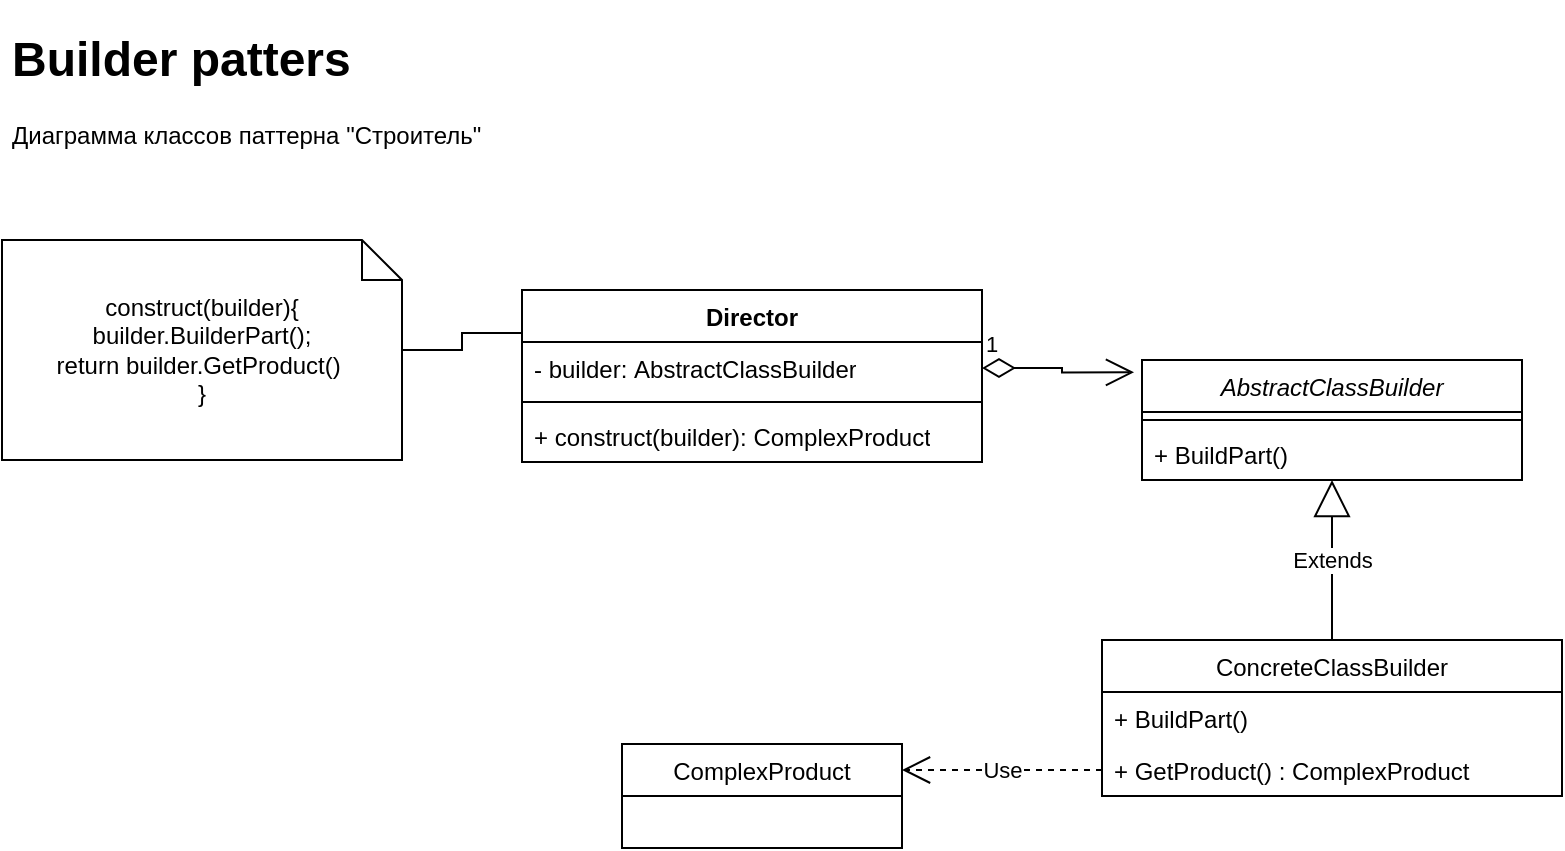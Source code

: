 <mxfile version="22.1.2" type="device">
  <diagram id="C5RBs43oDa-KdzZeNtuy" name="Page-1">
    <mxGraphModel dx="1020" dy="504" grid="1" gridSize="10" guides="1" tooltips="1" connect="1" arrows="1" fold="1" page="1" pageScale="1" pageWidth="827" pageHeight="1169" math="0" shadow="0">
      <root>
        <mxCell id="WIyWlLk6GJQsqaUBKTNV-0" />
        <mxCell id="WIyWlLk6GJQsqaUBKTNV-1" parent="WIyWlLk6GJQsqaUBKTNV-0" />
        <mxCell id="zkfFHV4jXpPFQw0GAbJ--0" value="AbstractClassBuilder" style="swimlane;fontStyle=2;align=center;verticalAlign=top;childLayout=stackLayout;horizontal=1;startSize=26;horizontalStack=0;resizeParent=1;resizeLast=0;collapsible=1;marginBottom=0;rounded=0;shadow=0;strokeWidth=1;" parent="WIyWlLk6GJQsqaUBKTNV-1" vertex="1">
          <mxGeometry x="590" y="180" width="190" height="60" as="geometry">
            <mxRectangle x="230" y="140" width="160" height="26" as="alternateBounds" />
          </mxGeometry>
        </mxCell>
        <mxCell id="zkfFHV4jXpPFQw0GAbJ--4" value="" style="line;html=1;strokeWidth=1;align=left;verticalAlign=middle;spacingTop=-1;spacingLeft=3;spacingRight=3;rotatable=0;labelPosition=right;points=[];portConstraint=eastwest;" parent="zkfFHV4jXpPFQw0GAbJ--0" vertex="1">
          <mxGeometry y="26" width="190" height="8" as="geometry" />
        </mxCell>
        <mxCell id="zkfFHV4jXpPFQw0GAbJ--5" value="+ BuildPart()" style="text;align=left;verticalAlign=top;spacingLeft=4;spacingRight=4;overflow=hidden;rotatable=0;points=[[0,0.5],[1,0.5]];portConstraint=eastwest;" parent="zkfFHV4jXpPFQw0GAbJ--0" vertex="1">
          <mxGeometry y="34" width="190" height="26" as="geometry" />
        </mxCell>
        <mxCell id="UXNVqJGzEWLMjja6jetQ-0" value="&lt;h1&gt;Builder patters&lt;/h1&gt;&lt;p&gt;Диаграмма классов паттерна &quot;Строитель&quot;&lt;/p&gt;" style="text;html=1;strokeColor=none;fillColor=none;spacing=5;spacingTop=-20;whiteSpace=wrap;overflow=hidden;rounded=0;" parent="WIyWlLk6GJQsqaUBKTNV-1" vertex="1">
          <mxGeometry x="20" y="10" width="300" height="80" as="geometry" />
        </mxCell>
        <mxCell id="UXNVqJGzEWLMjja6jetQ-1" value="ComplexProduct" style="swimlane;fontStyle=0;childLayout=stackLayout;horizontal=1;startSize=26;fillColor=none;horizontalStack=0;resizeParent=1;resizeParentMax=0;resizeLast=0;collapsible=1;marginBottom=0;" parent="WIyWlLk6GJQsqaUBKTNV-1" vertex="1">
          <mxGeometry x="330" y="372" width="140" height="52" as="geometry" />
        </mxCell>
        <mxCell id="UXNVqJGzEWLMjja6jetQ-2" value="ConcreteClassBuilder" style="swimlane;fontStyle=0;childLayout=stackLayout;horizontal=1;startSize=26;fillColor=none;horizontalStack=0;resizeParent=1;resizeParentMax=0;resizeLast=0;collapsible=1;marginBottom=0;" parent="WIyWlLk6GJQsqaUBKTNV-1" vertex="1">
          <mxGeometry x="570" y="320" width="230" height="78" as="geometry" />
        </mxCell>
        <mxCell id="UXNVqJGzEWLMjja6jetQ-3" value="+ BuildPart()" style="text;strokeColor=none;fillColor=none;align=left;verticalAlign=top;spacingLeft=4;spacingRight=4;overflow=hidden;rotatable=0;points=[[0,0.5],[1,0.5]];portConstraint=eastwest;" parent="UXNVqJGzEWLMjja6jetQ-2" vertex="1">
          <mxGeometry y="26" width="230" height="26" as="geometry" />
        </mxCell>
        <mxCell id="j1b-Cap71lkZClFZLVfE-0" value="+ GetProduct() : ComplexProduct" style="text;strokeColor=none;fillColor=none;align=left;verticalAlign=top;spacingLeft=4;spacingRight=4;overflow=hidden;rotatable=0;points=[[0,0.5],[1,0.5]];portConstraint=eastwest;" parent="UXNVqJGzEWLMjja6jetQ-2" vertex="1">
          <mxGeometry y="52" width="230" height="26" as="geometry" />
        </mxCell>
        <mxCell id="UXNVqJGzEWLMjja6jetQ-20" style="edgeStyle=orthogonalEdgeStyle;rounded=0;orthogonalLoop=1;jettySize=auto;html=1;entryX=0;entryY=0.25;entryDx=0;entryDy=0;endArrow=none;endFill=0;" parent="WIyWlLk6GJQsqaUBKTNV-1" source="UXNVqJGzEWLMjja6jetQ-4" target="UXNVqJGzEWLMjja6jetQ-11" edge="1">
          <mxGeometry relative="1" as="geometry" />
        </mxCell>
        <mxCell id="UXNVqJGzEWLMjja6jetQ-4" value="construct(builder){&lt;br style=&quot;border-color: var(--border-color);&quot;&gt;builder.BuilderPart();&lt;br style=&quot;border-color: var(--border-color);&quot;&gt;return builder.GetProduct()&amp;nbsp;&lt;br style=&quot;border-color: var(--border-color);&quot;&gt;}" style="shape=note;size=20;whiteSpace=wrap;html=1;" parent="WIyWlLk6GJQsqaUBKTNV-1" vertex="1">
          <mxGeometry x="20" y="120" width="200" height="110" as="geometry" />
        </mxCell>
        <mxCell id="UXNVqJGzEWLMjja6jetQ-5" value="Extends" style="endArrow=block;endSize=16;endFill=0;html=1;rounded=0;exitX=0.5;exitY=0;exitDx=0;exitDy=0;entryX=0.5;entryY=1;entryDx=0;entryDy=0;" parent="WIyWlLk6GJQsqaUBKTNV-1" source="UXNVqJGzEWLMjja6jetQ-2" target="zkfFHV4jXpPFQw0GAbJ--0" edge="1">
          <mxGeometry width="160" relative="1" as="geometry">
            <mxPoint x="230" y="330" as="sourcePoint" />
            <mxPoint x="390" y="330" as="targetPoint" />
          </mxGeometry>
        </mxCell>
        <mxCell id="UXNVqJGzEWLMjja6jetQ-6" value="Use" style="endArrow=open;endSize=12;dashed=1;html=1;rounded=0;entryX=1;entryY=0.25;entryDx=0;entryDy=0;exitX=0;exitY=0.5;exitDx=0;exitDy=0;" parent="WIyWlLk6GJQsqaUBKTNV-1" source="j1b-Cap71lkZClFZLVfE-0" target="UXNVqJGzEWLMjja6jetQ-1" edge="1">
          <mxGeometry width="160" relative="1" as="geometry">
            <mxPoint x="270" y="360" as="sourcePoint" />
            <mxPoint x="250" y="390" as="targetPoint" />
          </mxGeometry>
        </mxCell>
        <mxCell id="UXNVqJGzEWLMjja6jetQ-11" value="Director" style="swimlane;fontStyle=1;align=center;verticalAlign=top;childLayout=stackLayout;horizontal=1;startSize=26;horizontalStack=0;resizeParent=1;resizeParentMax=0;resizeLast=0;collapsible=1;marginBottom=0;whiteSpace=wrap;html=1;" parent="WIyWlLk6GJQsqaUBKTNV-1" vertex="1">
          <mxGeometry x="280" y="145" width="230" height="86" as="geometry" />
        </mxCell>
        <mxCell id="UXNVqJGzEWLMjja6jetQ-12" value="- builder:&amp;nbsp;AbstractClassBuilder" style="text;strokeColor=none;fillColor=none;align=left;verticalAlign=top;spacingLeft=4;spacingRight=4;overflow=hidden;rotatable=0;points=[[0,0.5],[1,0.5]];portConstraint=eastwest;whiteSpace=wrap;html=1;" parent="UXNVqJGzEWLMjja6jetQ-11" vertex="1">
          <mxGeometry y="26" width="230" height="26" as="geometry" />
        </mxCell>
        <mxCell id="UXNVqJGzEWLMjja6jetQ-13" value="" style="line;strokeWidth=1;fillColor=none;align=left;verticalAlign=middle;spacingTop=-1;spacingLeft=3;spacingRight=3;rotatable=0;labelPosition=right;points=[];portConstraint=eastwest;strokeColor=inherit;" parent="UXNVqJGzEWLMjja6jetQ-11" vertex="1">
          <mxGeometry y="52" width="230" height="8" as="geometry" />
        </mxCell>
        <mxCell id="UXNVqJGzEWLMjja6jetQ-14" value="+ construct(builder): ComplexProduct" style="text;strokeColor=none;fillColor=none;align=left;verticalAlign=top;spacingLeft=4;spacingRight=4;overflow=hidden;rotatable=0;points=[[0,0.5],[1,0.5]];portConstraint=eastwest;whiteSpace=wrap;html=1;" parent="UXNVqJGzEWLMjja6jetQ-11" vertex="1">
          <mxGeometry y="60" width="230" height="26" as="geometry" />
        </mxCell>
        <mxCell id="UXNVqJGzEWLMjja6jetQ-19" value="1" style="endArrow=open;html=1;endSize=12;startArrow=diamondThin;startSize=14;startFill=0;edgeStyle=orthogonalEdgeStyle;align=left;verticalAlign=bottom;rounded=0;exitX=1;exitY=0.5;exitDx=0;exitDy=0;entryX=-0.021;entryY=0.103;entryDx=0;entryDy=0;entryPerimeter=0;" parent="WIyWlLk6GJQsqaUBKTNV-1" source="UXNVqJGzEWLMjja6jetQ-12" target="zkfFHV4jXpPFQw0GAbJ--0" edge="1">
          <mxGeometry x="-1" y="3" relative="1" as="geometry">
            <mxPoint x="390" y="250" as="sourcePoint" />
            <mxPoint x="550" y="250" as="targetPoint" />
          </mxGeometry>
        </mxCell>
      </root>
    </mxGraphModel>
  </diagram>
</mxfile>
